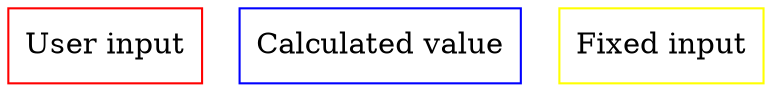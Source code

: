 digraph {
	node [color=red shape=box]
	a [label="User input"]
	node [color=blue shape=box]
	b [label="Calculated value"]
	node [color=yellow shape=orange]
	c [label="Fixed input"]
}
